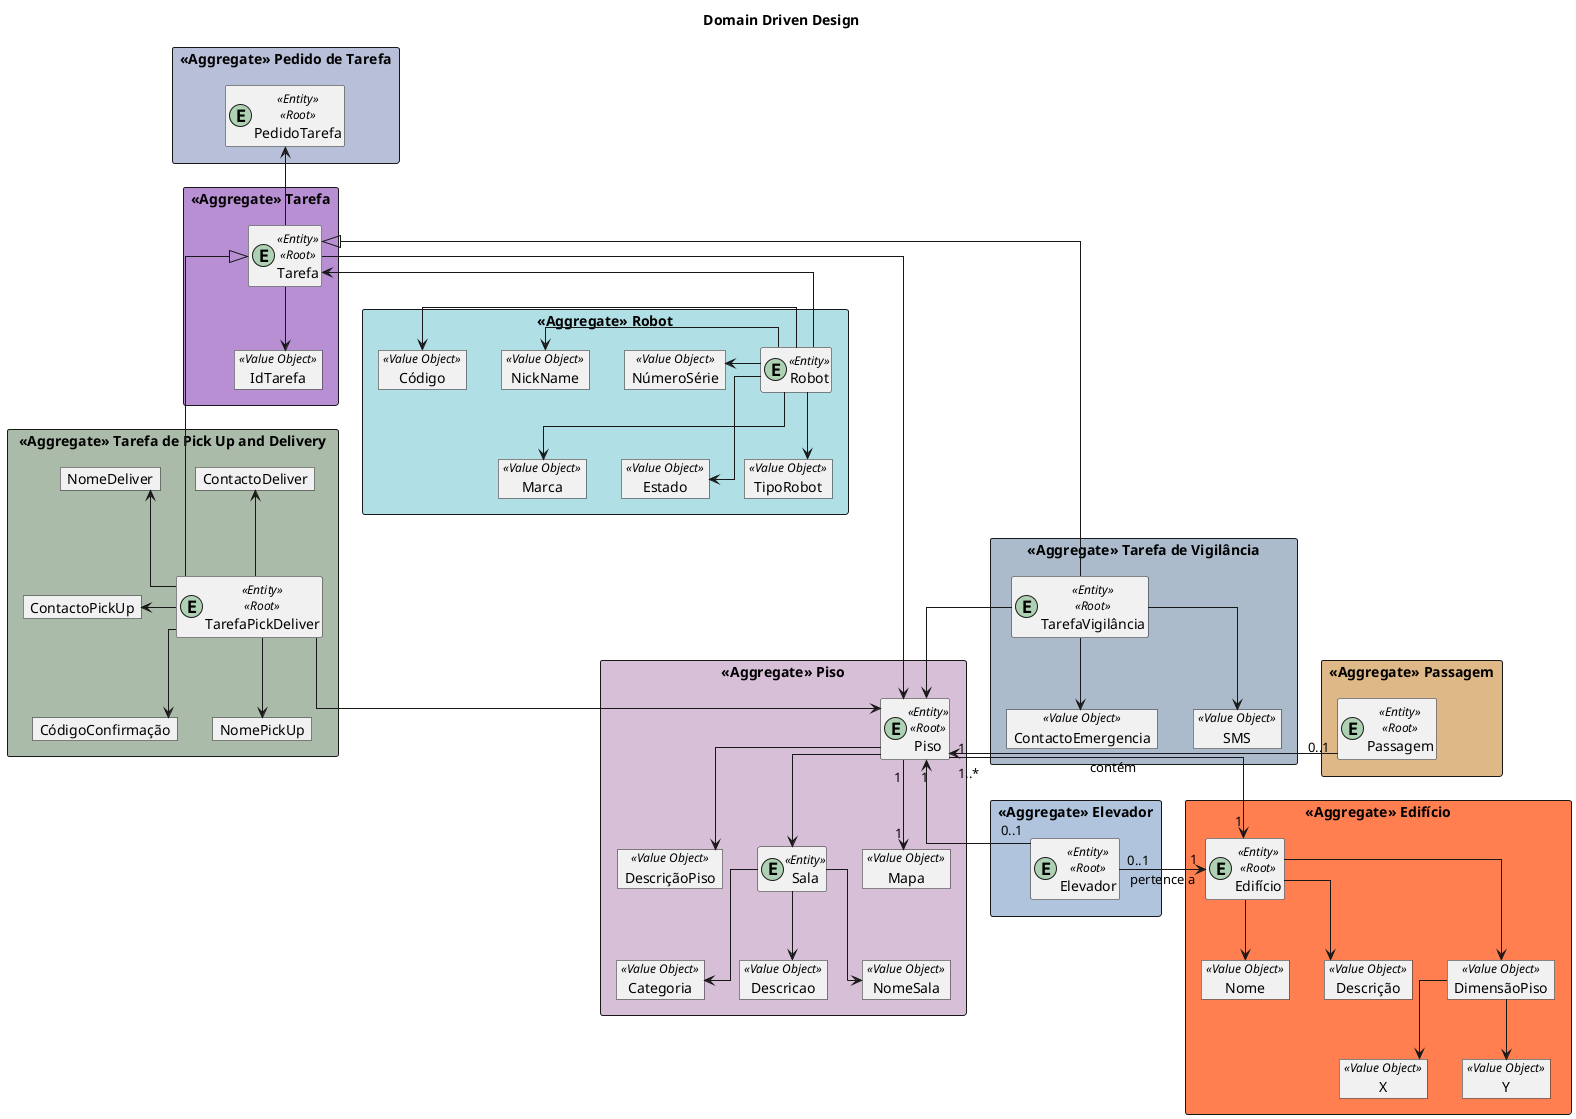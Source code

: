 @startuml
'https://plantuml.com/class-diagram

hide field
hide methods

title Domain Driven Design

skinparam linetype ortho
rectangle "<<Aggregate>> Elevador" #B0C4DE{
    entity Elevador <<Entity>><<Root>>
}

rectangle "<<Aggregate>> Edifício" #FF7F50{
    entity Edifício <<Entity>><<Root>>
    object Nome <<Value Object>>
    object Descrição <<Value Object>>
    object DimensãoPiso <<Value Object>>
    object X <<Value Object>>
    object Y <<Value Object>>
    DimensãoPiso -down-> X
    DimensãoPiso -down-> Y
    Edifício --> Nome
    Edifício --> Descrição
    Edifício --> DimensãoPiso
}

rectangle "<<Aggregate>> Passagem" #DEB887{
    entity Passagem<<Entity>><<Root>>
}

rectangle "<<Aggregate>> Piso" #D8BFD8{
    entity Piso <<Entity>><<Root>>
    object DescriçãoPiso <<Value Object>>
    entity Sala <<Entity>>

    object Categoria <<Value Object>>
    object Descricao <<Value Object>>
    object Mapa <<Value Object>>
    object NomeSala <<Value Object>>

    '- entity Passagem<<Entity>> -> Depende da info que for necessário armazenar
    'dúvida na ligação entre o Piso e a Passagem'
    Piso --> Sala
    Piso --> DescriçãoPiso
    Piso "1"-->"1" Mapa

    Sala --> Categoria
    Sala --> Descricao
    Sala --> NomeSala

}


rectangle "<<Aggregate>> Robot" #B0E0E6{
    entity Robot<<Entity>>
    object Marca <<Value Object>>
    object NúmeroSérie <<Value Object>>
    object NickName <<Value Object>>
    object Código <<Value Object>>
    object Estado <<Value Object>>
    object TipoRobot <<Value Object>>
    Robot --> TipoRobot
    Robot --> Marca
    Robot -left-> NúmeroSérie
    Robot -left-> NickName
    Robot -left-> Código
    Robot --> Estado
}

'---------------------------------

rectangle "<<Aggregate>> Pedido de Tarefa" #B8BFD8{
    entity PedidoTarefa <<Entity>><<Root>>

}

rectangle "<<Aggregate>> Tarefa" #B88FD3{
    entity Tarefa <<Entity>><<Root>>
    object IdTarefa <<Value Object>>

    Tarefa --> IdTarefa
}

rectangle "<<Aggregate>> Tarefa de Vigilância" #abbbcc {
    entity TarefaVigilância <<Entity>><<Root>>
    object ContactoEmergencia <<Value Object>>
    object SMS <<Value Object>>

    TarefaVigilância --> ContactoEmergencia
    TarefaVigilância --> SMS
    TarefaVigilância --> Piso
}

rectangle "<<Aggregate>> Tarefa de Pick Up and Delivery" #abbbaa {
    entity TarefaPickDeliver <<Entity>><<Root>>
    object CódigoConfirmação
    object NomePickUp
    object NomeDeliver
    object ContactoPickUp
    object ContactoDeliver

    TarefaPickDeliver --> CódigoConfirmação
    TarefaPickDeliver --> NomePickUp
    TarefaPickDeliver -up-> NomeDeliver
    TarefaPickDeliver -left-> ContactoPickUp
    TarefaPickDeliver -up-> ContactoDeliver
    TarefaPickDeliver --> Piso

}

Edifício "1"<-up-"1..*"Piso: contém
Elevador "0..1"-right->"1" Edifício: pertence a
Piso "1"<-right-"0..1" Passagem
Piso "1"<--"0..1"Elevador

TarefaPickDeliver --up--|> Tarefa
TarefaVigilância -up-|> Tarefa

Tarefa <-- Robot
Tarefa -->Piso

PedidoTarefa <-down- Tarefa


@enduml
